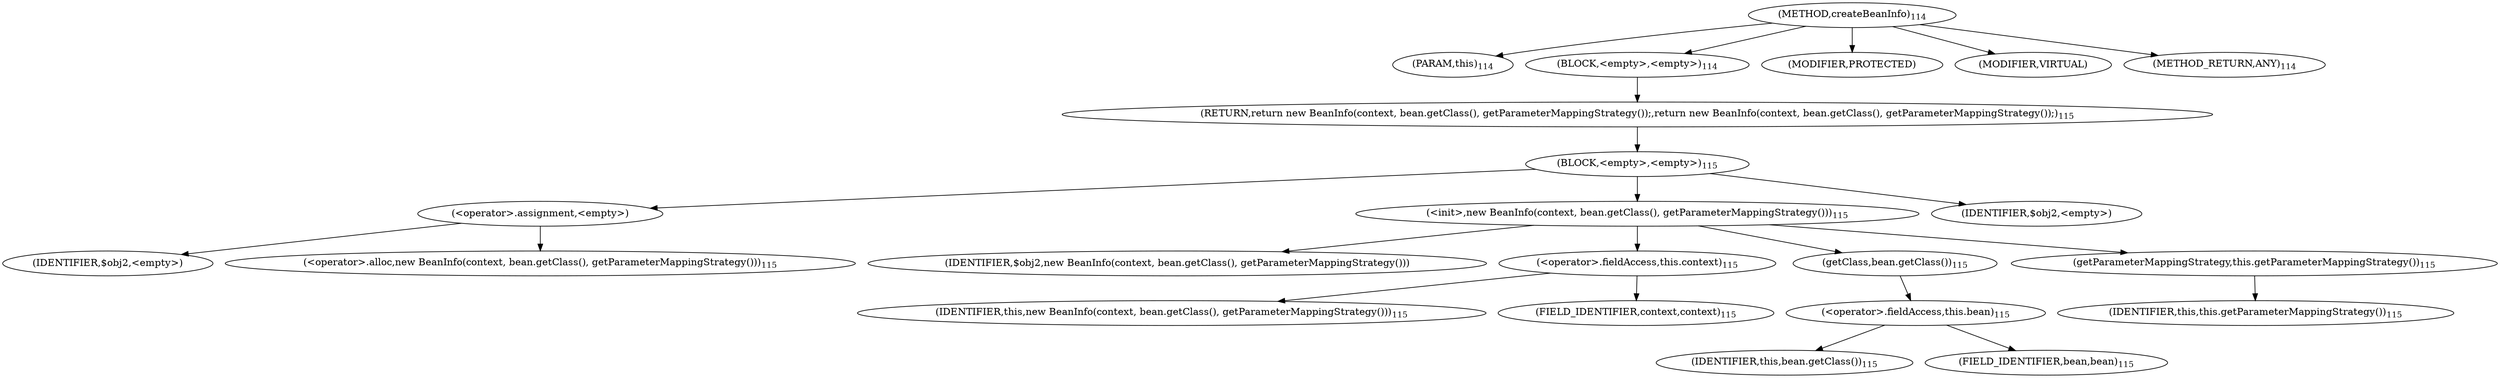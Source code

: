 digraph "createBeanInfo" {  
"314" [label = <(METHOD,createBeanInfo)<SUB>114</SUB>> ]
"23" [label = <(PARAM,this)<SUB>114</SUB>> ]
"315" [label = <(BLOCK,&lt;empty&gt;,&lt;empty&gt;)<SUB>114</SUB>> ]
"316" [label = <(RETURN,return new BeanInfo(context, bean.getClass(), getParameterMappingStrategy());,return new BeanInfo(context, bean.getClass(), getParameterMappingStrategy());)<SUB>115</SUB>> ]
"317" [label = <(BLOCK,&lt;empty&gt;,&lt;empty&gt;)<SUB>115</SUB>> ]
"318" [label = <(&lt;operator&gt;.assignment,&lt;empty&gt;)> ]
"319" [label = <(IDENTIFIER,$obj2,&lt;empty&gt;)> ]
"320" [label = <(&lt;operator&gt;.alloc,new BeanInfo(context, bean.getClass(), getParameterMappingStrategy()))<SUB>115</SUB>> ]
"321" [label = <(&lt;init&gt;,new BeanInfo(context, bean.getClass(), getParameterMappingStrategy()))<SUB>115</SUB>> ]
"322" [label = <(IDENTIFIER,$obj2,new BeanInfo(context, bean.getClass(), getParameterMappingStrategy()))> ]
"323" [label = <(&lt;operator&gt;.fieldAccess,this.context)<SUB>115</SUB>> ]
"324" [label = <(IDENTIFIER,this,new BeanInfo(context, bean.getClass(), getParameterMappingStrategy()))<SUB>115</SUB>> ]
"325" [label = <(FIELD_IDENTIFIER,context,context)<SUB>115</SUB>> ]
"326" [label = <(getClass,bean.getClass())<SUB>115</SUB>> ]
"327" [label = <(&lt;operator&gt;.fieldAccess,this.bean)<SUB>115</SUB>> ]
"328" [label = <(IDENTIFIER,this,bean.getClass())<SUB>115</SUB>> ]
"329" [label = <(FIELD_IDENTIFIER,bean,bean)<SUB>115</SUB>> ]
"330" [label = <(getParameterMappingStrategy,this.getParameterMappingStrategy())<SUB>115</SUB>> ]
"22" [label = <(IDENTIFIER,this,this.getParameterMappingStrategy())<SUB>115</SUB>> ]
"331" [label = <(IDENTIFIER,$obj2,&lt;empty&gt;)> ]
"332" [label = <(MODIFIER,PROTECTED)> ]
"333" [label = <(MODIFIER,VIRTUAL)> ]
"334" [label = <(METHOD_RETURN,ANY)<SUB>114</SUB>> ]
  "314" -> "23" 
  "314" -> "315" 
  "314" -> "332" 
  "314" -> "333" 
  "314" -> "334" 
  "315" -> "316" 
  "316" -> "317" 
  "317" -> "318" 
  "317" -> "321" 
  "317" -> "331" 
  "318" -> "319" 
  "318" -> "320" 
  "321" -> "322" 
  "321" -> "323" 
  "321" -> "326" 
  "321" -> "330" 
  "323" -> "324" 
  "323" -> "325" 
  "326" -> "327" 
  "327" -> "328" 
  "327" -> "329" 
  "330" -> "22" 
}
